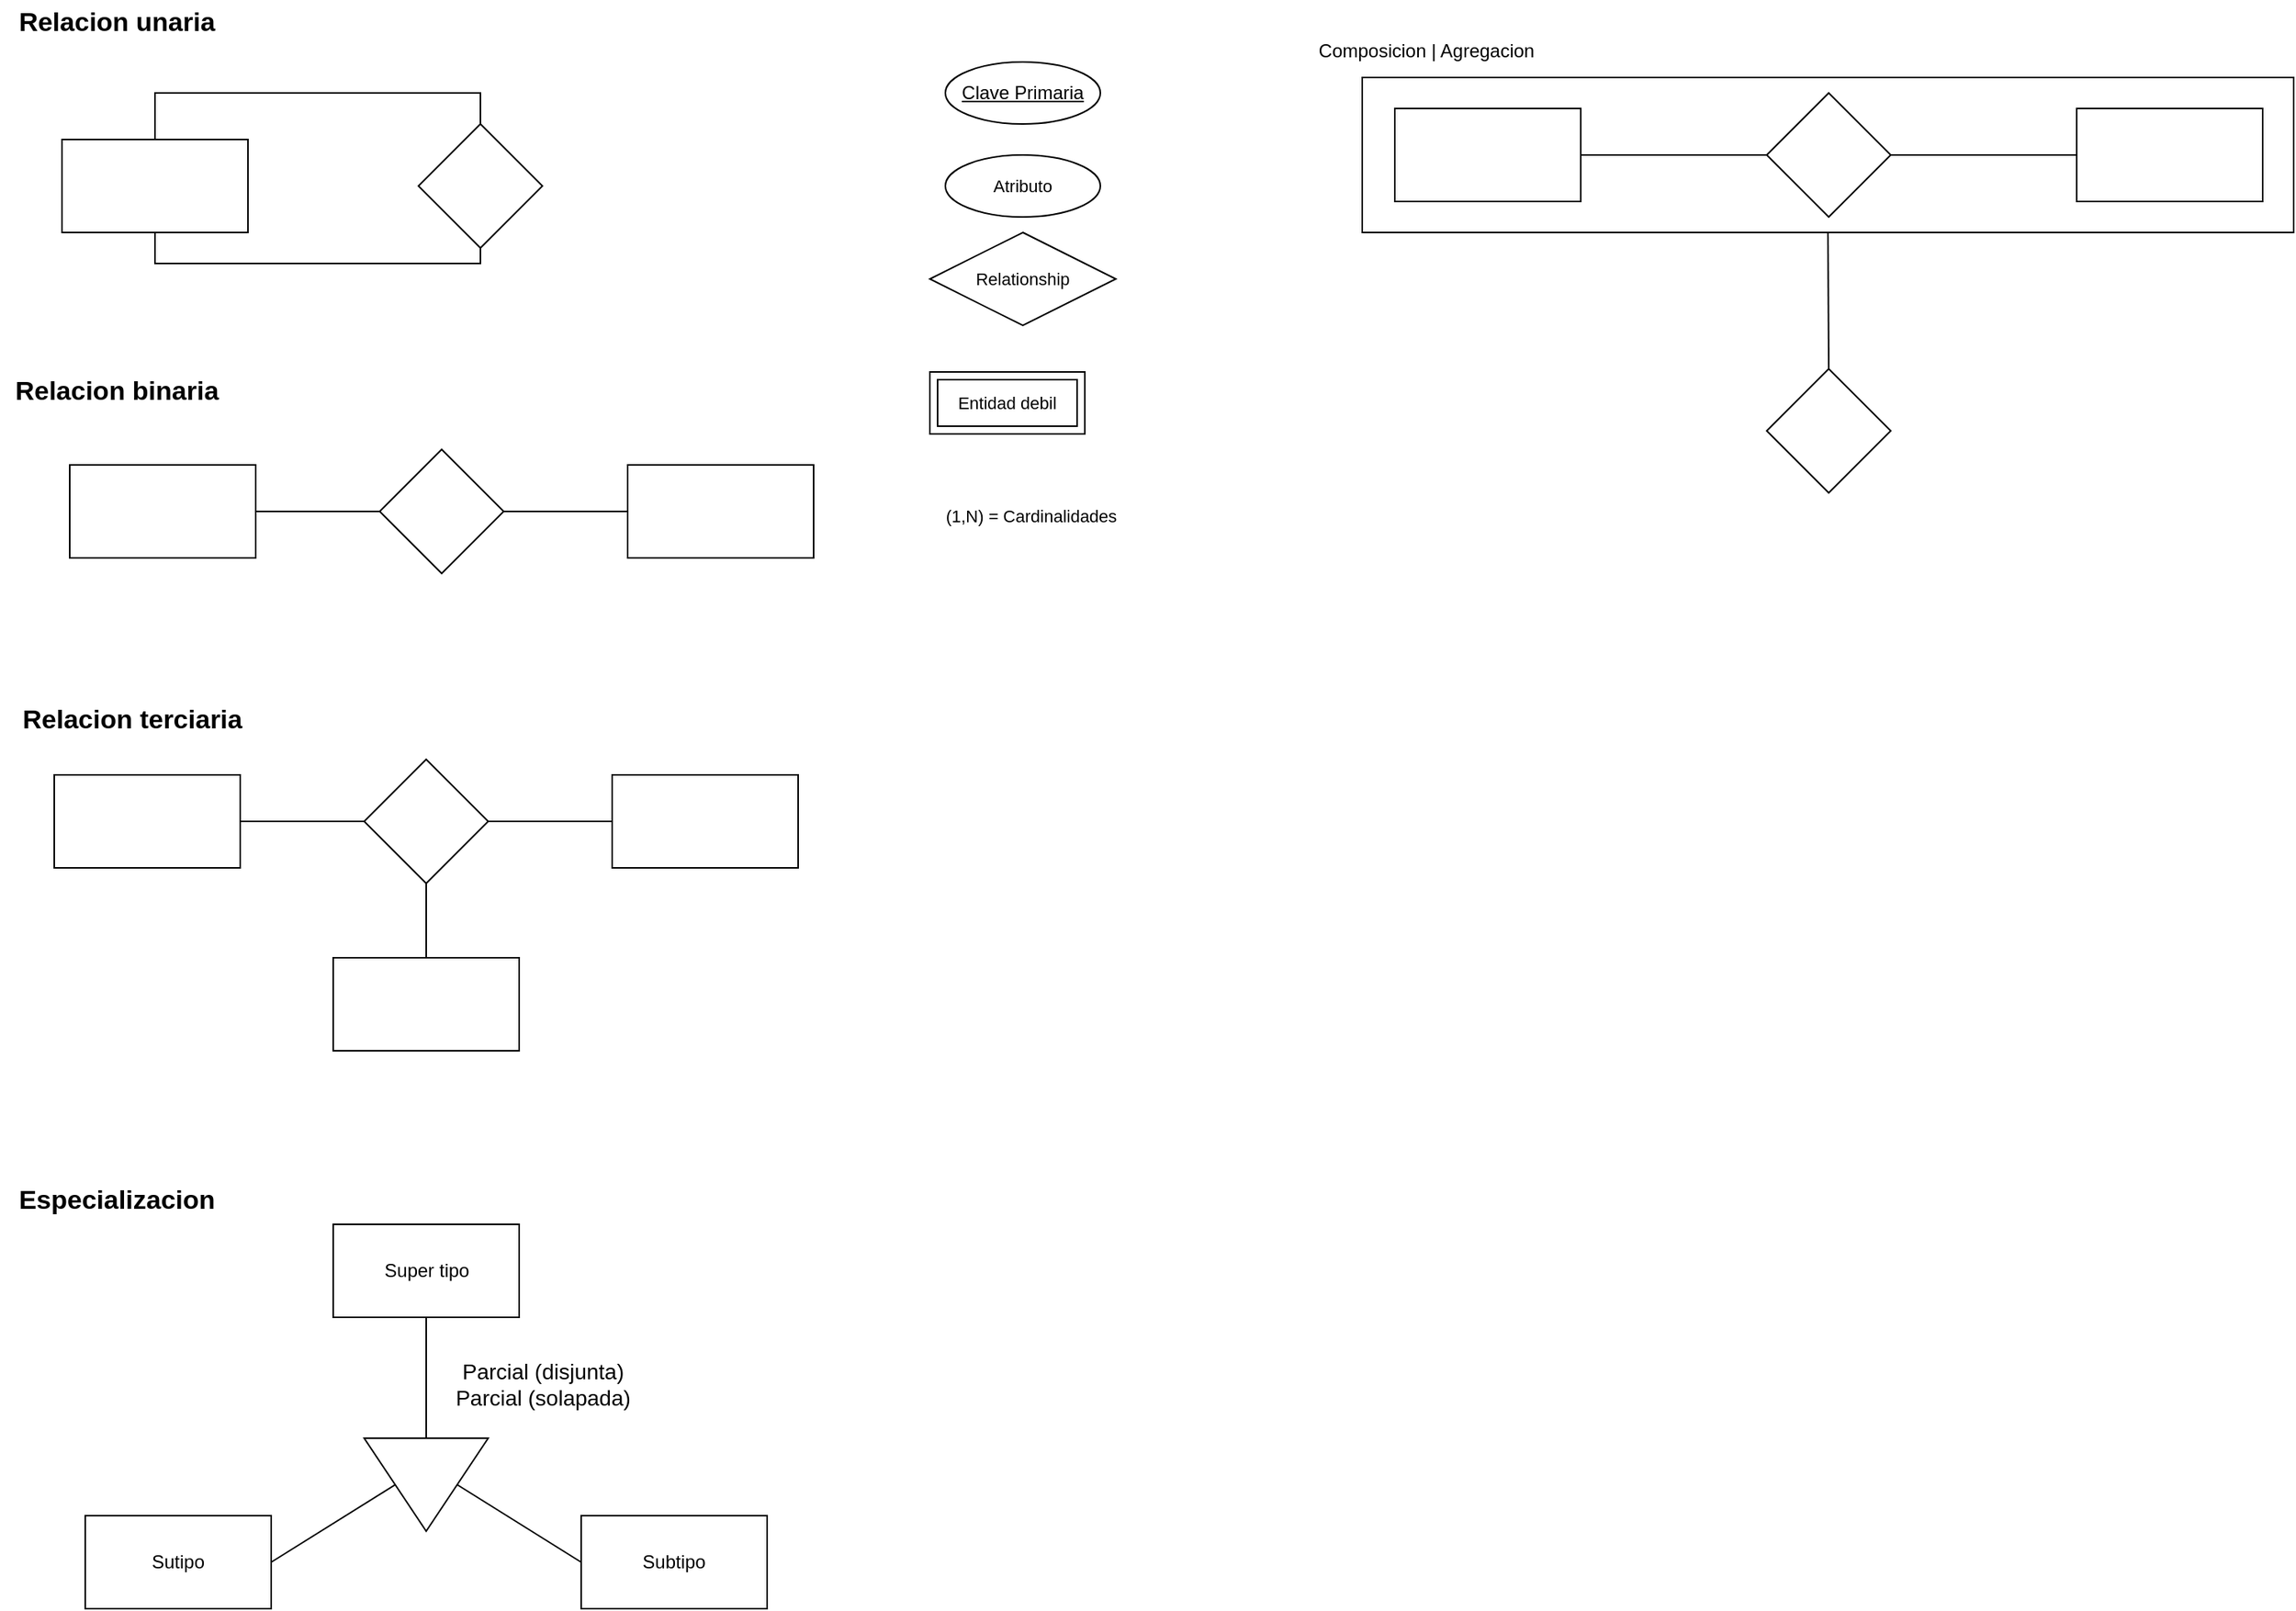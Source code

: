 <mxfile version="24.7.16">
  <diagram name="Página-1" id="ohDvWdzl1yFlUsbIFisF">
    <mxGraphModel dx="1434" dy="763" grid="1" gridSize="10" guides="1" tooltips="1" connect="1" arrows="1" fold="1" page="1" pageScale="1" pageWidth="827" pageHeight="1169" math="0" shadow="0">
      <root>
        <mxCell id="0" />
        <mxCell id="1" parent="0" />
        <mxCell id="tX6QxJewPDc8l_Dut3QN-4" style="rounded=0;orthogonalLoop=1;jettySize=auto;html=1;exitX=1;exitY=0.5;exitDx=0;exitDy=0;entryX=0;entryY=0.5;entryDx=0;entryDy=0;endArrow=none;endFill=0;" edge="1" parent="1" source="tX6QxJewPDc8l_Dut3QN-1" target="tX6QxJewPDc8l_Dut3QN-2">
          <mxGeometry relative="1" as="geometry" />
        </mxCell>
        <mxCell id="tX6QxJewPDc8l_Dut3QN-1" value="" style="rounded=0;whiteSpace=wrap;html=1;" vertex="1" parent="1">
          <mxGeometry x="85" y="340" width="120" height="60" as="geometry" />
        </mxCell>
        <mxCell id="tX6QxJewPDc8l_Dut3QN-5" style="rounded=0;orthogonalLoop=1;jettySize=auto;html=1;exitX=1;exitY=0.5;exitDx=0;exitDy=0;entryX=0;entryY=0.5;entryDx=0;entryDy=0;endArrow=none;endFill=0;" edge="1" parent="1" source="tX6QxJewPDc8l_Dut3QN-2" target="tX6QxJewPDc8l_Dut3QN-3">
          <mxGeometry relative="1" as="geometry">
            <mxPoint x="515" y="370" as="targetPoint" />
          </mxGeometry>
        </mxCell>
        <mxCell id="tX6QxJewPDc8l_Dut3QN-2" value="" style="rhombus;whiteSpace=wrap;html=1;" vertex="1" parent="1">
          <mxGeometry x="285" y="330" width="80" height="80" as="geometry" />
        </mxCell>
        <mxCell id="tX6QxJewPDc8l_Dut3QN-3" value="" style="rounded=0;whiteSpace=wrap;html=1;" vertex="1" parent="1">
          <mxGeometry x="445" y="340" width="120" height="60" as="geometry" />
        </mxCell>
        <mxCell id="tX6QxJewPDc8l_Dut3QN-8" style="edgeStyle=orthogonalEdgeStyle;rounded=0;orthogonalLoop=1;jettySize=auto;html=1;exitX=0.5;exitY=1;exitDx=0;exitDy=0;entryX=0.5;entryY=1;entryDx=0;entryDy=0;endArrow=none;endFill=0;" edge="1" parent="1" source="tX6QxJewPDc8l_Dut3QN-6" target="tX6QxJewPDc8l_Dut3QN-7">
          <mxGeometry relative="1" as="geometry" />
        </mxCell>
        <mxCell id="tX6QxJewPDc8l_Dut3QN-6" value="" style="rounded=0;whiteSpace=wrap;html=1;" vertex="1" parent="1">
          <mxGeometry x="80" y="130" width="120" height="60" as="geometry" />
        </mxCell>
        <mxCell id="tX6QxJewPDc8l_Dut3QN-9" style="edgeStyle=orthogonalEdgeStyle;rounded=0;orthogonalLoop=1;jettySize=auto;html=1;exitX=0.5;exitY=0;exitDx=0;exitDy=0;entryX=0.5;entryY=0;entryDx=0;entryDy=0;endArrow=none;endFill=0;" edge="1" parent="1" source="tX6QxJewPDc8l_Dut3QN-7" target="tX6QxJewPDc8l_Dut3QN-6">
          <mxGeometry relative="1" as="geometry" />
        </mxCell>
        <mxCell id="tX6QxJewPDc8l_Dut3QN-7" value="" style="shape=rhombus;perimeter=rhombusPerimeter;whiteSpace=wrap;html=1;align=center;fontFamily=Helvetica;fontSize=11;fontColor=default;labelBackgroundColor=default;" vertex="1" parent="1">
          <mxGeometry x="310" y="120" width="80" height="80" as="geometry" />
        </mxCell>
        <mxCell id="tX6QxJewPDc8l_Dut3QN-15" style="rounded=0;orthogonalLoop=1;jettySize=auto;html=1;exitX=1;exitY=0.5;exitDx=0;exitDy=0;entryX=0;entryY=0.5;entryDx=0;entryDy=0;endArrow=none;endFill=0;" edge="1" source="tX6QxJewPDc8l_Dut3QN-16" target="tX6QxJewPDc8l_Dut3QN-18" parent="1">
          <mxGeometry relative="1" as="geometry" />
        </mxCell>
        <mxCell id="tX6QxJewPDc8l_Dut3QN-16" value="" style="rounded=0;whiteSpace=wrap;html=1;" vertex="1" parent="1">
          <mxGeometry x="75" y="540" width="120" height="60" as="geometry" />
        </mxCell>
        <mxCell id="tX6QxJewPDc8l_Dut3QN-17" style="rounded=0;orthogonalLoop=1;jettySize=auto;html=1;exitX=1;exitY=0.5;exitDx=0;exitDy=0;entryX=0;entryY=0.5;entryDx=0;entryDy=0;endArrow=none;endFill=0;" edge="1" source="tX6QxJewPDc8l_Dut3QN-18" parent="1" target="tX6QxJewPDc8l_Dut3QN-19">
          <mxGeometry relative="1" as="geometry">
            <mxPoint x="505" y="570" as="targetPoint" />
          </mxGeometry>
        </mxCell>
        <mxCell id="tX6QxJewPDc8l_Dut3QN-21" style="rounded=0;orthogonalLoop=1;jettySize=auto;html=1;exitX=0.5;exitY=1;exitDx=0;exitDy=0;entryX=0.5;entryY=0;entryDx=0;entryDy=0;endArrow=none;endFill=0;" edge="1" parent="1" source="tX6QxJewPDc8l_Dut3QN-18" target="tX6QxJewPDc8l_Dut3QN-20">
          <mxGeometry relative="1" as="geometry" />
        </mxCell>
        <mxCell id="tX6QxJewPDc8l_Dut3QN-18" value="" style="rhombus;whiteSpace=wrap;html=1;" vertex="1" parent="1">
          <mxGeometry x="275" y="530" width="80" height="80" as="geometry" />
        </mxCell>
        <mxCell id="tX6QxJewPDc8l_Dut3QN-19" value="" style="rounded=0;whiteSpace=wrap;html=1;" vertex="1" parent="1">
          <mxGeometry x="435" y="540" width="120" height="60" as="geometry" />
        </mxCell>
        <mxCell id="tX6QxJewPDc8l_Dut3QN-20" value="" style="rounded=0;whiteSpace=wrap;html=1;" vertex="1" parent="1">
          <mxGeometry x="255" y="658" width="120" height="60" as="geometry" />
        </mxCell>
        <mxCell id="tX6QxJewPDc8l_Dut3QN-22" value="&lt;b&gt;&lt;font style=&quot;font-size: 17px;&quot;&gt;Relacion unaria&lt;/font&gt;&lt;/b&gt;" style="text;html=1;align=center;verticalAlign=middle;resizable=0;points=[];autosize=1;strokeColor=none;fillColor=none;" vertex="1" parent="1">
          <mxGeometry x="40" y="40" width="150" height="30" as="geometry" />
        </mxCell>
        <mxCell id="tX6QxJewPDc8l_Dut3QN-23" value="&lt;b&gt;&lt;font style=&quot;font-size: 17px;&quot;&gt;Relacion binaria&lt;/font&gt;&lt;/b&gt;" style="text;html=1;align=center;verticalAlign=middle;resizable=0;points=[];autosize=1;strokeColor=none;fillColor=none;" vertex="1" parent="1">
          <mxGeometry x="40" y="278" width="150" height="30" as="geometry" />
        </mxCell>
        <mxCell id="tX6QxJewPDc8l_Dut3QN-24" value="&lt;b&gt;&lt;font style=&quot;font-size: 17px;&quot;&gt;Relacion terciaria&lt;/font&gt;&lt;/b&gt;" style="text;html=1;align=center;verticalAlign=middle;resizable=0;points=[];autosize=1;strokeColor=none;fillColor=none;" vertex="1" parent="1">
          <mxGeometry x="40" y="490" width="170" height="30" as="geometry" />
        </mxCell>
        <mxCell id="tX6QxJewPDc8l_Dut3QN-29" style="rounded=0;orthogonalLoop=1;jettySize=auto;html=1;exitX=0.5;exitY=1;exitDx=0;exitDy=0;endArrow=none;endFill=0;" edge="1" parent="1" source="tX6QxJewPDc8l_Dut3QN-25" target="tX6QxJewPDc8l_Dut3QN-28">
          <mxGeometry relative="1" as="geometry" />
        </mxCell>
        <mxCell id="tX6QxJewPDc8l_Dut3QN-25" value="" style="rounded=0;whiteSpace=wrap;html=1;" vertex="1" parent="1">
          <mxGeometry x="255" y="830" width="120" height="60" as="geometry" />
        </mxCell>
        <mxCell id="tX6QxJewPDc8l_Dut3QN-26" value="Subtipo" style="rounded=0;whiteSpace=wrap;html=1;" vertex="1" parent="1">
          <mxGeometry x="415" y="1018" width="120" height="60" as="geometry" />
        </mxCell>
        <mxCell id="tX6QxJewPDc8l_Dut3QN-27" value="Sutipo" style="rounded=0;whiteSpace=wrap;html=1;" vertex="1" parent="1">
          <mxGeometry x="95" y="1018" width="120" height="60" as="geometry" />
        </mxCell>
        <mxCell id="tX6QxJewPDc8l_Dut3QN-30" style="rounded=0;orthogonalLoop=1;jettySize=auto;html=1;exitX=0.5;exitY=0;exitDx=0;exitDy=0;entryX=0;entryY=0.5;entryDx=0;entryDy=0;endArrow=none;endFill=0;" edge="1" parent="1" source="tX6QxJewPDc8l_Dut3QN-28" target="tX6QxJewPDc8l_Dut3QN-26">
          <mxGeometry relative="1" as="geometry" />
        </mxCell>
        <mxCell id="tX6QxJewPDc8l_Dut3QN-31" style="rounded=0;orthogonalLoop=1;jettySize=auto;html=1;exitX=0.5;exitY=1;exitDx=0;exitDy=0;entryX=1;entryY=0.5;entryDx=0;entryDy=0;endArrow=none;endFill=0;" edge="1" parent="1" source="tX6QxJewPDc8l_Dut3QN-28" target="tX6QxJewPDc8l_Dut3QN-27">
          <mxGeometry relative="1" as="geometry" />
        </mxCell>
        <mxCell id="tX6QxJewPDc8l_Dut3QN-28" value="" style="triangle;whiteSpace=wrap;html=1;rotation=90;" vertex="1" parent="1">
          <mxGeometry x="285" y="958" width="60" height="80" as="geometry" />
        </mxCell>
        <mxCell id="tX6QxJewPDc8l_Dut3QN-32" value="Super tipo" style="text;html=1;align=center;verticalAlign=middle;resizable=0;points=[];autosize=1;strokeColor=none;fillColor=none;" vertex="1" parent="1">
          <mxGeometry x="275" y="845" width="80" height="30" as="geometry" />
        </mxCell>
        <mxCell id="tX6QxJewPDc8l_Dut3QN-33" value="Clave Primaria" style="ellipse;whiteSpace=wrap;html=1;align=center;fontStyle=4;" vertex="1" parent="1">
          <mxGeometry x="650" y="80" width="100" height="40" as="geometry" />
        </mxCell>
        <mxCell id="tX6QxJewPDc8l_Dut3QN-42" style="rounded=0;orthogonalLoop=1;jettySize=auto;html=1;exitX=1;exitY=0.5;exitDx=0;exitDy=0;entryX=0;entryY=0.5;entryDx=0;entryDy=0;endArrow=none;endFill=0;" edge="1" parent="1" source="tX6QxJewPDc8l_Dut3QN-43" target="tX6QxJewPDc8l_Dut3QN-45">
          <mxGeometry relative="1" as="geometry" />
        </mxCell>
        <mxCell id="tX6QxJewPDc8l_Dut3QN-43" value="" style="rounded=0;whiteSpace=wrap;html=1;" vertex="1" parent="1">
          <mxGeometry x="940" y="110" width="120" height="60" as="geometry" />
        </mxCell>
        <mxCell id="tX6QxJewPDc8l_Dut3QN-44" style="rounded=0;orthogonalLoop=1;jettySize=auto;html=1;exitX=1;exitY=0.5;exitDx=0;exitDy=0;entryX=0;entryY=0.5;entryDx=0;entryDy=0;endArrow=none;endFill=0;" edge="1" parent="1" source="tX6QxJewPDc8l_Dut3QN-45" target="tX6QxJewPDc8l_Dut3QN-46">
          <mxGeometry relative="1" as="geometry">
            <mxPoint x="1370" y="140" as="targetPoint" />
          </mxGeometry>
        </mxCell>
        <mxCell id="tX6QxJewPDc8l_Dut3QN-45" value="" style="rhombus;whiteSpace=wrap;html=1;" vertex="1" parent="1">
          <mxGeometry x="1180" y="100" width="80" height="80" as="geometry" />
        </mxCell>
        <mxCell id="tX6QxJewPDc8l_Dut3QN-46" value="" style="rounded=0;whiteSpace=wrap;html=1;" vertex="1" parent="1">
          <mxGeometry x="1380" y="110" width="120" height="60" as="geometry" />
        </mxCell>
        <mxCell id="tX6QxJewPDc8l_Dut3QN-47" value="" style="rounded=0;whiteSpace=wrap;html=1;fillColor=none;" vertex="1" parent="1">
          <mxGeometry x="919" y="90" width="601" height="100" as="geometry" />
        </mxCell>
        <mxCell id="tX6QxJewPDc8l_Dut3QN-48" value="Composicion | Agregacion" style="text;html=1;align=center;verticalAlign=middle;resizable=0;points=[];autosize=1;strokeColor=none;fillColor=none;" vertex="1" parent="1">
          <mxGeometry x="880" y="58" width="160" height="30" as="geometry" />
        </mxCell>
        <mxCell id="tX6QxJewPDc8l_Dut3QN-49" value="" style="rhombus;whiteSpace=wrap;html=1;" vertex="1" parent="1">
          <mxGeometry x="1180" y="278" width="80" height="80" as="geometry" />
        </mxCell>
        <mxCell id="tX6QxJewPDc8l_Dut3QN-50" style="rounded=0;orthogonalLoop=1;jettySize=auto;html=1;exitX=0.5;exitY=1;exitDx=0;exitDy=0;endArrow=none;endFill=0;entryX=0.5;entryY=0;entryDx=0;entryDy=0;" edge="1" parent="1" source="tX6QxJewPDc8l_Dut3QN-47" target="tX6QxJewPDc8l_Dut3QN-49">
          <mxGeometry relative="1" as="geometry">
            <mxPoint x="1240" y="270" as="targetPoint" />
          </mxGeometry>
        </mxCell>
        <mxCell id="tX6QxJewPDc8l_Dut3QN-52" value="&lt;b&gt;&lt;font style=&quot;font-size: 17px;&quot;&gt;Especializacion&lt;/font&gt;&lt;/b&gt;" style="text;html=1;align=center;verticalAlign=middle;resizable=0;points=[];autosize=1;strokeColor=none;fillColor=none;fontFamily=Helvetica;fontSize=11;fontColor=default;labelBackgroundColor=default;" vertex="1" parent="1">
          <mxGeometry x="40" y="800" width="150" height="30" as="geometry" />
        </mxCell>
        <mxCell id="tX6QxJewPDc8l_Dut3QN-53" value="&lt;div style=&quot;font-size: 14px;&quot;&gt;&lt;font style=&quot;font-size: 14px;&quot;&gt;Parcial (disjunta)&lt;/font&gt;&lt;/div&gt;&lt;div style=&quot;font-size: 14px;&quot;&gt;&lt;font style=&quot;font-size: 14px;&quot;&gt;&lt;font style=&quot;font-size: 14px;&quot;&gt;Parcial (solapada)&lt;/font&gt;&lt;font style=&quot;font-size: 14px;&quot;&gt;&lt;br&gt;&lt;/font&gt;&lt;/font&gt;&lt;/div&gt;" style="text;html=1;align=center;verticalAlign=middle;resizable=0;points=[];autosize=1;strokeColor=none;fillColor=none;fontFamily=Helvetica;fontSize=11;fontColor=default;labelBackgroundColor=default;" vertex="1" parent="1">
          <mxGeometry x="320" y="908" width="140" height="50" as="geometry" />
        </mxCell>
        <mxCell id="tX6QxJewPDc8l_Dut3QN-55" value="Atributo" style="ellipse;whiteSpace=wrap;html=1;align=center;fontFamily=Helvetica;fontSize=11;fontColor=default;labelBackgroundColor=default;" vertex="1" parent="1">
          <mxGeometry x="650" y="140" width="100" height="40" as="geometry" />
        </mxCell>
        <mxCell id="tX6QxJewPDc8l_Dut3QN-56" value="Relationship" style="shape=rhombus;perimeter=rhombusPerimeter;whiteSpace=wrap;html=1;align=center;fontFamily=Helvetica;fontSize=11;fontColor=default;labelBackgroundColor=default;" vertex="1" parent="1">
          <mxGeometry x="640" y="190" width="120" height="60" as="geometry" />
        </mxCell>
        <mxCell id="tX6QxJewPDc8l_Dut3QN-57" value="(1,N) = Cardinalidades" style="text;html=1;align=center;verticalAlign=middle;resizable=0;points=[];autosize=1;strokeColor=none;fillColor=none;fontFamily=Helvetica;fontSize=11;fontColor=default;labelBackgroundColor=default;" vertex="1" parent="1">
          <mxGeometry x="640" y="358" width="130" height="30" as="geometry" />
        </mxCell>
        <mxCell id="tX6QxJewPDc8l_Dut3QN-58" value="Entidad debil" style="shape=ext;margin=3;double=1;whiteSpace=wrap;html=1;align=center;fontFamily=Helvetica;fontSize=11;fontColor=default;labelBackgroundColor=default;" vertex="1" parent="1">
          <mxGeometry x="640" y="280" width="100" height="40" as="geometry" />
        </mxCell>
      </root>
    </mxGraphModel>
  </diagram>
</mxfile>
